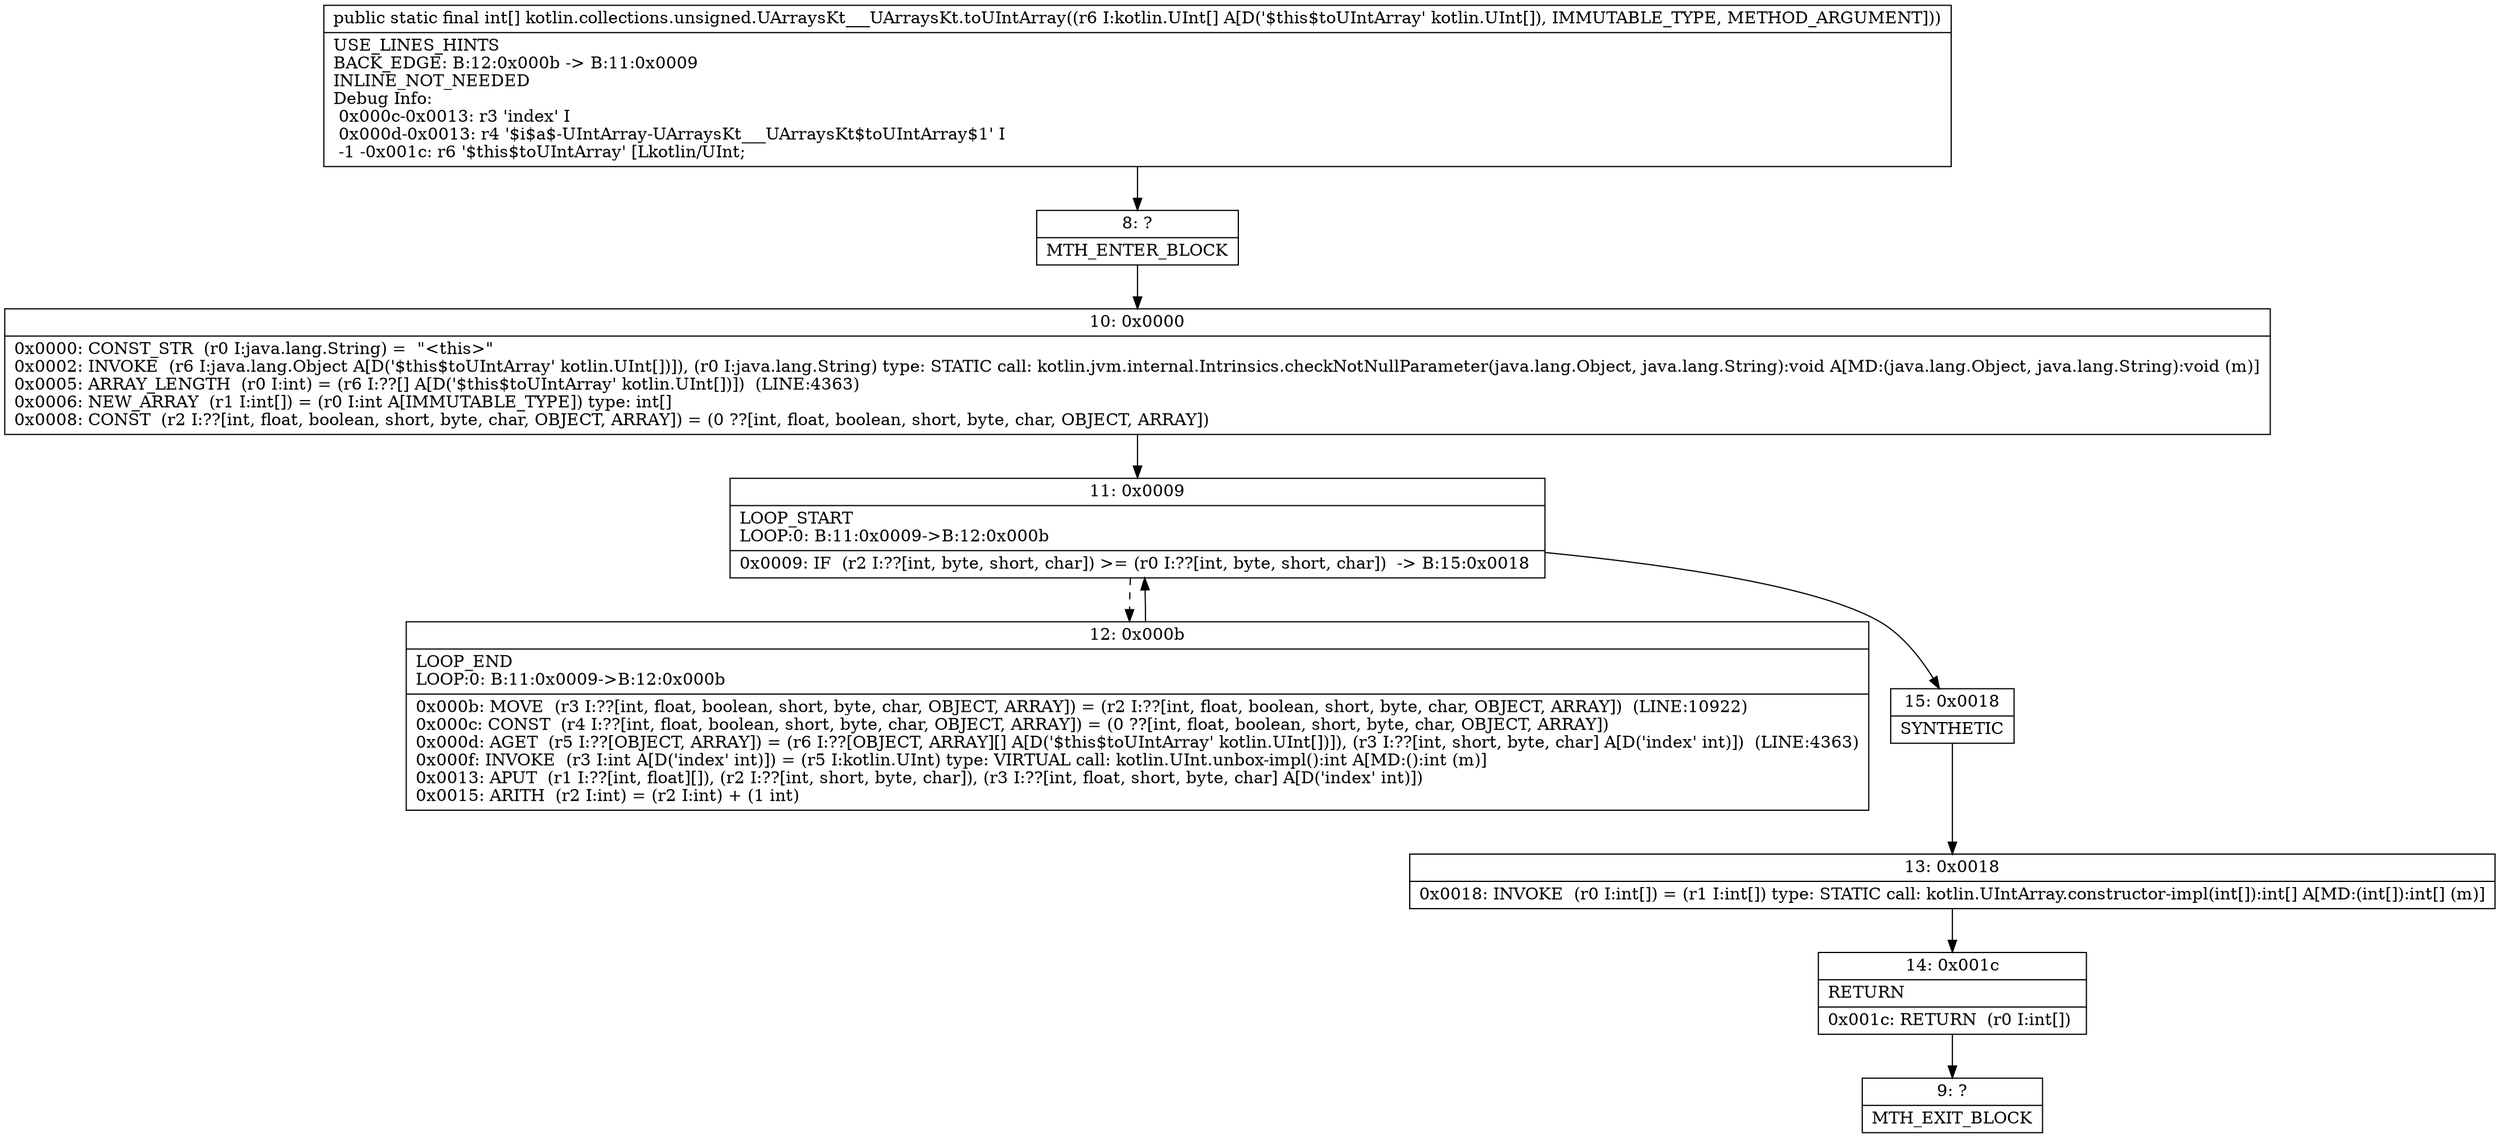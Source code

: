 digraph "CFG forkotlin.collections.unsigned.UArraysKt___UArraysKt.toUIntArray([Lkotlin\/UInt;)[I" {
Node_8 [shape=record,label="{8\:\ ?|MTH_ENTER_BLOCK\l}"];
Node_10 [shape=record,label="{10\:\ 0x0000|0x0000: CONST_STR  (r0 I:java.lang.String) =  \"\<this\>\" \l0x0002: INVOKE  (r6 I:java.lang.Object A[D('$this$toUIntArray' kotlin.UInt[])]), (r0 I:java.lang.String) type: STATIC call: kotlin.jvm.internal.Intrinsics.checkNotNullParameter(java.lang.Object, java.lang.String):void A[MD:(java.lang.Object, java.lang.String):void (m)]\l0x0005: ARRAY_LENGTH  (r0 I:int) = (r6 I:??[] A[D('$this$toUIntArray' kotlin.UInt[])])  (LINE:4363)\l0x0006: NEW_ARRAY  (r1 I:int[]) = (r0 I:int A[IMMUTABLE_TYPE]) type: int[] \l0x0008: CONST  (r2 I:??[int, float, boolean, short, byte, char, OBJECT, ARRAY]) = (0 ??[int, float, boolean, short, byte, char, OBJECT, ARRAY]) \l}"];
Node_11 [shape=record,label="{11\:\ 0x0009|LOOP_START\lLOOP:0: B:11:0x0009\-\>B:12:0x000b\l|0x0009: IF  (r2 I:??[int, byte, short, char]) \>= (r0 I:??[int, byte, short, char])  \-\> B:15:0x0018 \l}"];
Node_12 [shape=record,label="{12\:\ 0x000b|LOOP_END\lLOOP:0: B:11:0x0009\-\>B:12:0x000b\l|0x000b: MOVE  (r3 I:??[int, float, boolean, short, byte, char, OBJECT, ARRAY]) = (r2 I:??[int, float, boolean, short, byte, char, OBJECT, ARRAY])  (LINE:10922)\l0x000c: CONST  (r4 I:??[int, float, boolean, short, byte, char, OBJECT, ARRAY]) = (0 ??[int, float, boolean, short, byte, char, OBJECT, ARRAY]) \l0x000d: AGET  (r5 I:??[OBJECT, ARRAY]) = (r6 I:??[OBJECT, ARRAY][] A[D('$this$toUIntArray' kotlin.UInt[])]), (r3 I:??[int, short, byte, char] A[D('index' int)])  (LINE:4363)\l0x000f: INVOKE  (r3 I:int A[D('index' int)]) = (r5 I:kotlin.UInt) type: VIRTUAL call: kotlin.UInt.unbox\-impl():int A[MD:():int (m)]\l0x0013: APUT  (r1 I:??[int, float][]), (r2 I:??[int, short, byte, char]), (r3 I:??[int, float, short, byte, char] A[D('index' int)]) \l0x0015: ARITH  (r2 I:int) = (r2 I:int) + (1 int) \l}"];
Node_15 [shape=record,label="{15\:\ 0x0018|SYNTHETIC\l}"];
Node_13 [shape=record,label="{13\:\ 0x0018|0x0018: INVOKE  (r0 I:int[]) = (r1 I:int[]) type: STATIC call: kotlin.UIntArray.constructor\-impl(int[]):int[] A[MD:(int[]):int[] (m)]\l}"];
Node_14 [shape=record,label="{14\:\ 0x001c|RETURN\l|0x001c: RETURN  (r0 I:int[]) \l}"];
Node_9 [shape=record,label="{9\:\ ?|MTH_EXIT_BLOCK\l}"];
MethodNode[shape=record,label="{public static final int[] kotlin.collections.unsigned.UArraysKt___UArraysKt.toUIntArray((r6 I:kotlin.UInt[] A[D('$this$toUIntArray' kotlin.UInt[]), IMMUTABLE_TYPE, METHOD_ARGUMENT]))  | USE_LINES_HINTS\lBACK_EDGE: B:12:0x000b \-\> B:11:0x0009\lINLINE_NOT_NEEDED\lDebug Info:\l  0x000c\-0x0013: r3 'index' I\l  0x000d\-0x0013: r4 '$i$a$\-UIntArray\-UArraysKt___UArraysKt$toUIntArray$1' I\l  \-1 \-0x001c: r6 '$this$toUIntArray' [Lkotlin\/UInt;\l}"];
MethodNode -> Node_8;Node_8 -> Node_10;
Node_10 -> Node_11;
Node_11 -> Node_12[style=dashed];
Node_11 -> Node_15;
Node_12 -> Node_11;
Node_15 -> Node_13;
Node_13 -> Node_14;
Node_14 -> Node_9;
}

